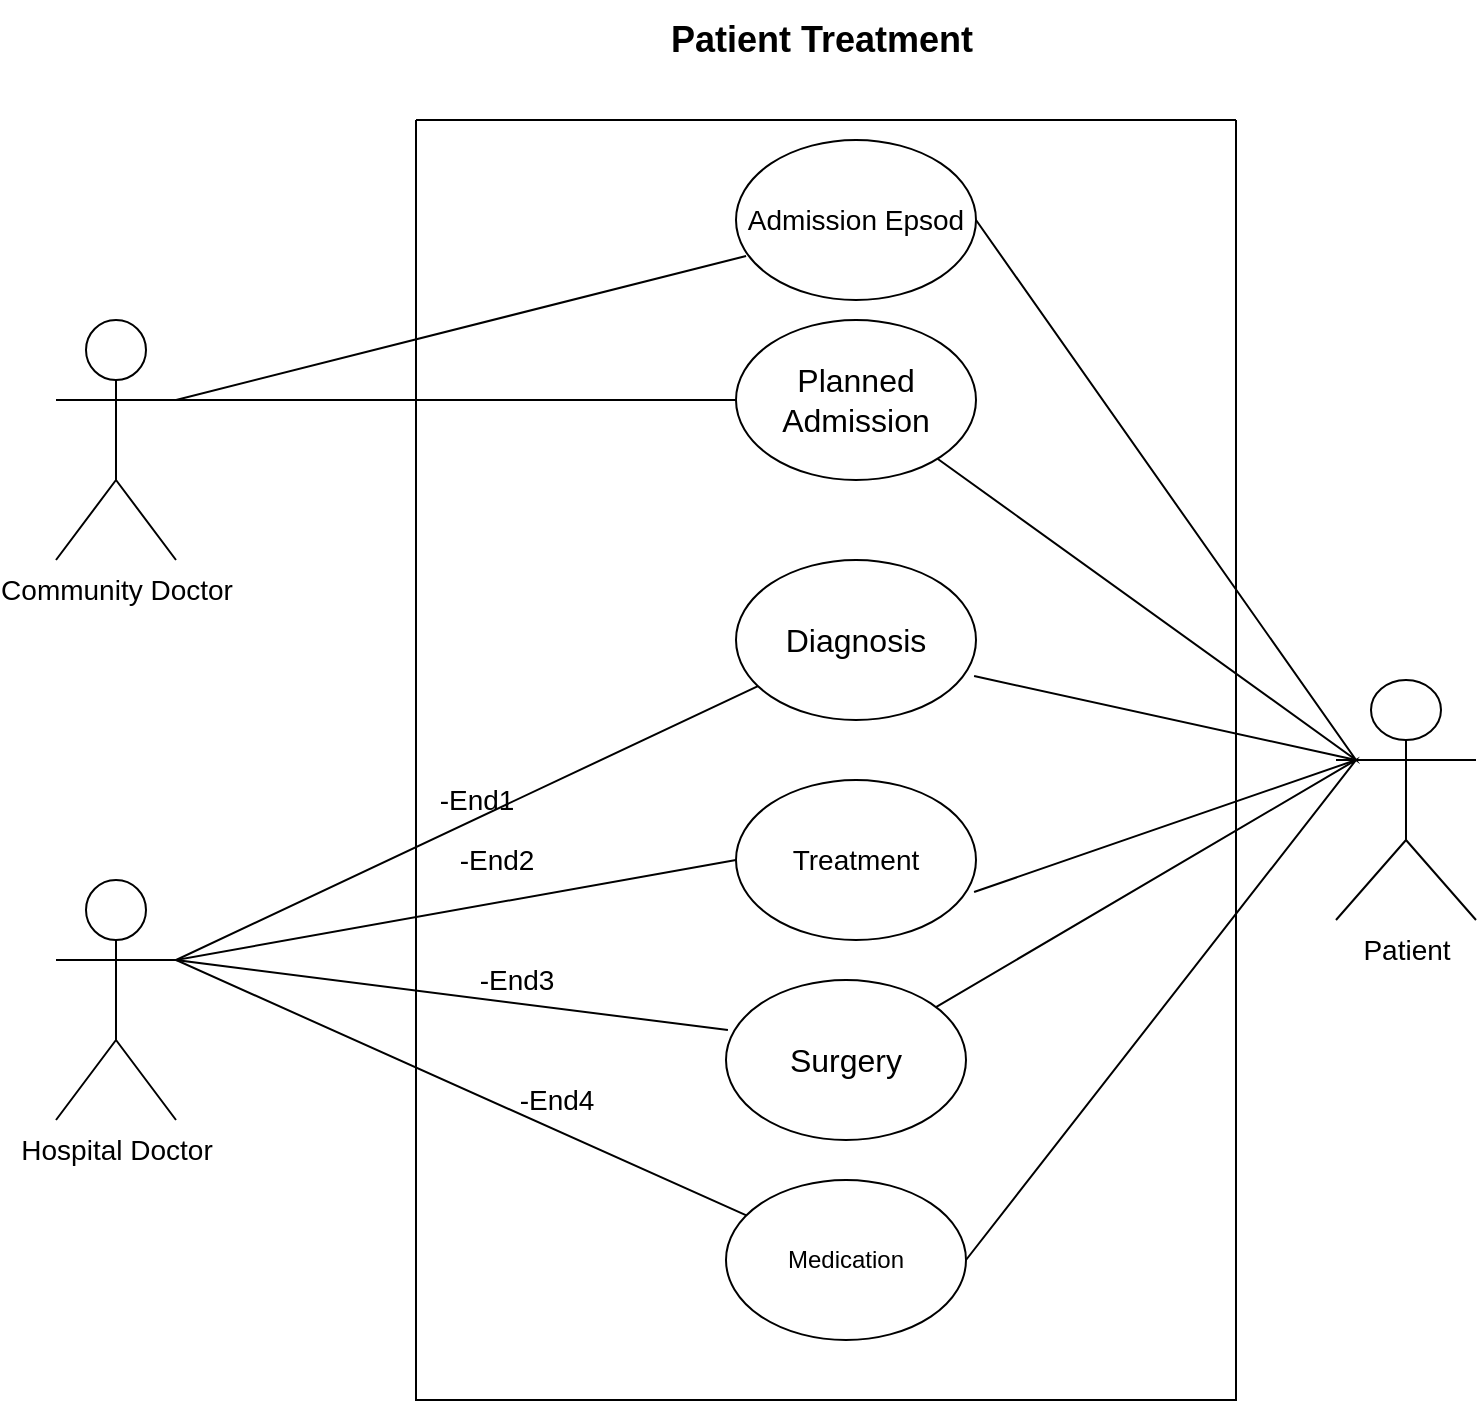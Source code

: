 <mxfile version="20.4.1" type="device"><diagram id="EYV7mei4b4TiiX7rHvyu" name="Page-1"><mxGraphModel dx="1422" dy="737" grid="1" gridSize="10" guides="1" tooltips="1" connect="1" arrows="1" fold="1" page="1" pageScale="1" pageWidth="850" pageHeight="1100" math="0" shadow="0"><root><mxCell id="0"/><mxCell id="1" parent="0"/><mxCell id="kjsVx8r6MflypSJtzSaq-2" value="" style="swimlane;startSize=0;" vertex="1" parent="1"><mxGeometry x="230" y="90" width="410" height="640" as="geometry"/></mxCell><mxCell id="kjsVx8r6MflypSJtzSaq-6" value="&lt;font style=&quot;font-size: 14px;&quot;&gt;Admission &lt;/font&gt;&lt;font style=&quot;font-size: 14px;&quot;&gt;Epsod&lt;/font&gt;" style="ellipse;whiteSpace=wrap;html=1;" vertex="1" parent="kjsVx8r6MflypSJtzSaq-2"><mxGeometry x="160" y="10" width="120" height="80" as="geometry"/></mxCell><mxCell id="kjsVx8r6MflypSJtzSaq-11" value="Medication" style="ellipse;whiteSpace=wrap;html=1;" vertex="1" parent="kjsVx8r6MflypSJtzSaq-2"><mxGeometry x="155" y="530" width="120" height="80" as="geometry"/></mxCell><mxCell id="kjsVx8r6MflypSJtzSaq-10" value="&lt;font size=&quot;3&quot;&gt;Surgery&lt;/font&gt;" style="ellipse;whiteSpace=wrap;html=1;" vertex="1" parent="kjsVx8r6MflypSJtzSaq-2"><mxGeometry x="155" y="430" width="120" height="80" as="geometry"/></mxCell><mxCell id="kjsVx8r6MflypSJtzSaq-7" value="&lt;font size=&quot;3&quot;&gt;Planned Admission&lt;/font&gt;" style="ellipse;whiteSpace=wrap;html=1;" vertex="1" parent="kjsVx8r6MflypSJtzSaq-2"><mxGeometry x="160" y="100" width="120" height="80" as="geometry"/></mxCell><mxCell id="kjsVx8r6MflypSJtzSaq-12" value="&lt;font size=&quot;3&quot;&gt;Diagnosis&lt;/font&gt;" style="ellipse;whiteSpace=wrap;html=1;" vertex="1" parent="kjsVx8r6MflypSJtzSaq-2"><mxGeometry x="160" y="220" width="120" height="80" as="geometry"/></mxCell><mxCell id="kjsVx8r6MflypSJtzSaq-13" value="&lt;font style=&quot;font-size: 14px;&quot;&gt;Treatment&lt;/font&gt;" style="ellipse;whiteSpace=wrap;html=1;" vertex="1" parent="kjsVx8r6MflypSJtzSaq-2"><mxGeometry x="160" y="330" width="120" height="80" as="geometry"/></mxCell><mxCell id="kjsVx8r6MflypSJtzSaq-14" value="" style="endArrow=none;html=1;rounded=0;entryX=0.042;entryY=0.725;entryDx=0;entryDy=0;entryPerimeter=0;" edge="1" parent="kjsVx8r6MflypSJtzSaq-2" source="kjsVx8r6MflypSJtzSaq-7" target="kjsVx8r6MflypSJtzSaq-6"><mxGeometry width="50" height="50" relative="1" as="geometry"><mxPoint x="100" y="400" as="sourcePoint"/><mxPoint x="150" y="350" as="targetPoint"/><Array as="points"><mxPoint x="-120" y="140"/></Array></mxGeometry></mxCell><mxCell id="kjsVx8r6MflypSJtzSaq-15" value="" style="endArrow=none;html=1;rounded=0;exitX=0.008;exitY=0.313;exitDx=0;exitDy=0;exitPerimeter=0;entryX=0;entryY=0.5;entryDx=0;entryDy=0;" edge="1" parent="kjsVx8r6MflypSJtzSaq-2" source="kjsVx8r6MflypSJtzSaq-10" target="kjsVx8r6MflypSJtzSaq-13"><mxGeometry width="50" height="50" relative="1" as="geometry"><mxPoint x="100" y="400" as="sourcePoint"/><mxPoint x="150" y="350" as="targetPoint"/><Array as="points"><mxPoint x="-120" y="420"/></Array></mxGeometry></mxCell><mxCell id="kjsVx8r6MflypSJtzSaq-16" value="" style="endArrow=none;html=1;rounded=0;" edge="1" parent="kjsVx8r6MflypSJtzSaq-2" source="kjsVx8r6MflypSJtzSaq-11" target="kjsVx8r6MflypSJtzSaq-12"><mxGeometry width="50" height="50" relative="1" as="geometry"><mxPoint x="100" y="400" as="sourcePoint"/><mxPoint x="150" y="350" as="targetPoint"/><Array as="points"><mxPoint x="-120" y="420"/></Array></mxGeometry></mxCell><mxCell id="kjsVx8r6MflypSJtzSaq-17" value="" style="endArrow=none;html=1;rounded=0;fontSize=14;entryX=1;entryY=0.5;entryDx=0;entryDy=0;" edge="1" parent="kjsVx8r6MflypSJtzSaq-2" source="kjsVx8r6MflypSJtzSaq-7" target="kjsVx8r6MflypSJtzSaq-6"><mxGeometry width="50" height="50" relative="1" as="geometry"><mxPoint x="100" y="380" as="sourcePoint"/><mxPoint x="150" y="330" as="targetPoint"/><Array as="points"><mxPoint x="470" y="320"/></Array></mxGeometry></mxCell><mxCell id="kjsVx8r6MflypSJtzSaq-18" value="" style="endArrow=none;html=1;rounded=0;fontSize=14;entryX=0.992;entryY=0.725;entryDx=0;entryDy=0;entryPerimeter=0;exitX=0.992;exitY=0.7;exitDx=0;exitDy=0;exitPerimeter=0;" edge="1" parent="kjsVx8r6MflypSJtzSaq-2" source="kjsVx8r6MflypSJtzSaq-13" target="kjsVx8r6MflypSJtzSaq-12"><mxGeometry width="50" height="50" relative="1" as="geometry"><mxPoint x="100" y="380" as="sourcePoint"/><mxPoint x="150" y="330" as="targetPoint"/><Array as="points"><mxPoint x="470" y="320"/></Array></mxGeometry></mxCell><mxCell id="kjsVx8r6MflypSJtzSaq-19" value="" style="endArrow=none;html=1;rounded=0;fontSize=14;exitX=1;exitY=0.5;exitDx=0;exitDy=0;" edge="1" parent="kjsVx8r6MflypSJtzSaq-2" source="kjsVx8r6MflypSJtzSaq-11" target="kjsVx8r6MflypSJtzSaq-10"><mxGeometry width="50" height="50" relative="1" as="geometry"><mxPoint x="100" y="380" as="sourcePoint"/><mxPoint x="150" y="330" as="targetPoint"/><Array as="points"><mxPoint x="470" y="320"/></Array></mxGeometry></mxCell><mxCell id="kjsVx8r6MflypSJtzSaq-3" value="&lt;font style=&quot;font-size: 14px;&quot;&gt;Community Doctor&lt;/font&gt;" style="shape=umlActor;verticalLabelPosition=bottom;verticalAlign=top;html=1;outlineConnect=0;" vertex="1" parent="1"><mxGeometry x="50" y="190" width="60" height="120" as="geometry"/></mxCell><mxCell id="kjsVx8r6MflypSJtzSaq-4" value="&lt;font style=&quot;font-size: 14px;&quot;&gt;Patient&lt;/font&gt;" style="shape=umlActor;verticalLabelPosition=bottom;verticalAlign=top;html=1;outlineConnect=0;" vertex="1" parent="1"><mxGeometry x="690" y="370" width="70" height="120" as="geometry"/></mxCell><mxCell id="kjsVx8r6MflypSJtzSaq-5" value="&lt;font style=&quot;font-size: 14px;&quot;&gt;Hospital Doctor&lt;/font&gt;" style="shape=umlActor;verticalLabelPosition=bottom;verticalAlign=top;html=1;outlineConnect=0;" vertex="1" parent="1"><mxGeometry x="50" y="470" width="60" height="120" as="geometry"/></mxCell><mxCell id="kjsVx8r6MflypSJtzSaq-22" value="-End4" style="text;html=1;align=center;verticalAlign=middle;resizable=0;points=[];autosize=1;strokeColor=none;fillColor=none;fontSize=14;" vertex="1" parent="1"><mxGeometry x="270" y="565" width="60" height="30" as="geometry"/></mxCell><mxCell id="kjsVx8r6MflypSJtzSaq-23" value="-End3" style="text;html=1;align=center;verticalAlign=middle;resizable=0;points=[];autosize=1;strokeColor=none;fillColor=none;fontSize=14;" vertex="1" parent="1"><mxGeometry x="250" y="505" width="60" height="30" as="geometry"/></mxCell><mxCell id="kjsVx8r6MflypSJtzSaq-24" value="-End2" style="text;html=1;align=center;verticalAlign=middle;resizable=0;points=[];autosize=1;strokeColor=none;fillColor=none;fontSize=14;" vertex="1" parent="1"><mxGeometry x="240" y="445" width="60" height="30" as="geometry"/></mxCell><mxCell id="kjsVx8r6MflypSJtzSaq-25" value="-End1" style="text;html=1;align=center;verticalAlign=middle;resizable=0;points=[];autosize=1;strokeColor=none;fillColor=none;fontSize=14;" vertex="1" parent="1"><mxGeometry x="230" y="415" width="60" height="30" as="geometry"/></mxCell><mxCell id="kjsVx8r6MflypSJtzSaq-26" value="&lt;font style=&quot;font-size: 18px;&quot;&gt;&lt;b&gt;Patient Treatment&amp;nbsp;&lt;/b&gt;&lt;/font&gt;" style="text;html=1;align=center;verticalAlign=middle;resizable=0;points=[];autosize=1;strokeColor=none;fillColor=none;fontSize=14;" vertex="1" parent="1"><mxGeometry x="345" y="30" width="180" height="40" as="geometry"/></mxCell></root></mxGraphModel></diagram></mxfile>